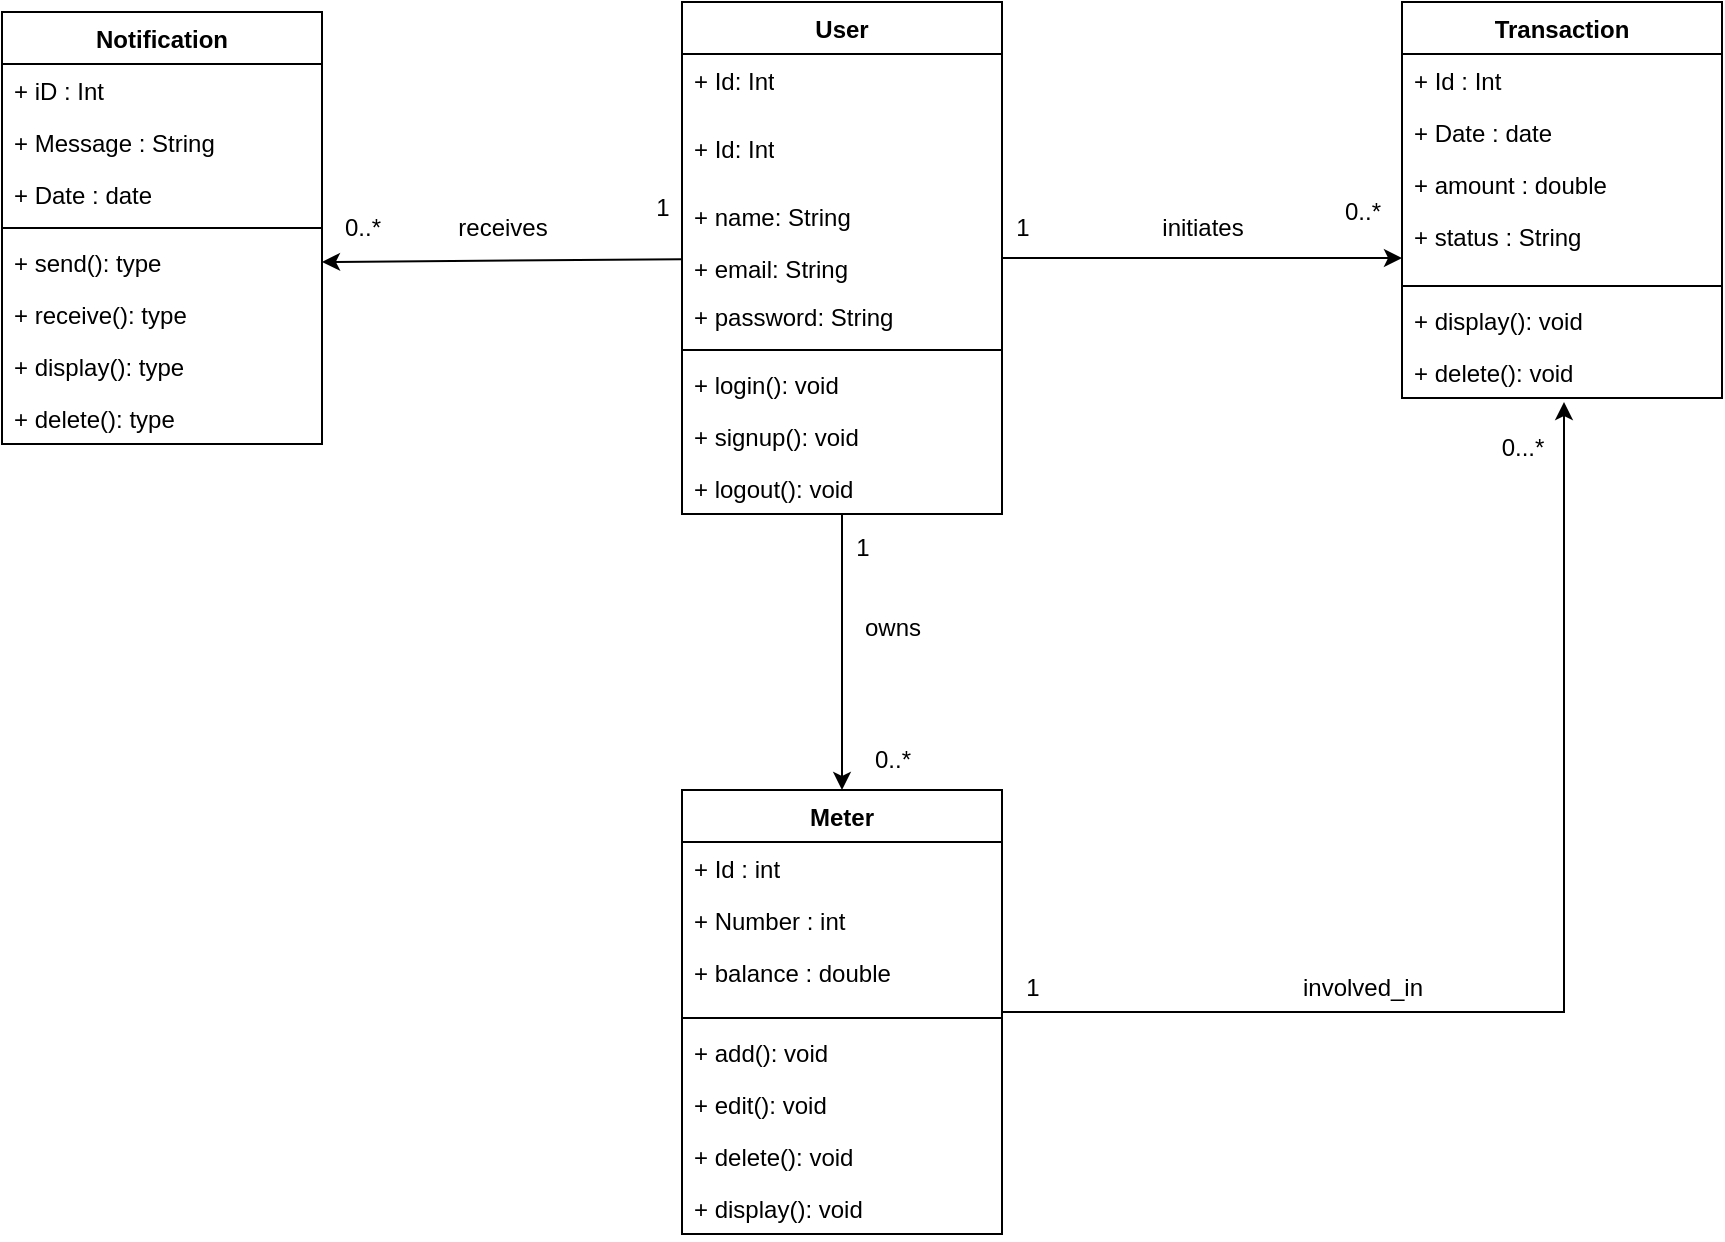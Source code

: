 <mxfile version="24.5.2" type="github" pages="2">
  <diagram name="Class diagram" id="x5jS6DDOzZaNUOksbPBv">
    <mxGraphModel dx="1709" dy="510" grid="1" gridSize="10" guides="1" tooltips="1" connect="1" arrows="1" fold="1" page="1" pageScale="1" pageWidth="827" pageHeight="1169" math="0" shadow="0">
      <root>
        <mxCell id="0" />
        <mxCell id="1" parent="0" />
        <mxCell id="uWp0Uo9V31Qal6kr--3S-42" style="edgeStyle=none;rounded=0;orthogonalLoop=1;jettySize=auto;html=1;entryX=0;entryY=0.706;entryDx=0;entryDy=0;entryPerimeter=0;" edge="1" parent="1" source="uWp0Uo9V31Qal6kr--3S-13" target="uWp0Uo9V31Qal6kr--3S-36">
          <mxGeometry relative="1" as="geometry" />
        </mxCell>

        <mxCell id="7zan73IVKM8f95HUfOZ3-7" style="edgeStyle=none;rounded=0;orthogonalLoop=1;jettySize=auto;html=1;entryX=0.5;entryY=0;entryDx=0;entryDy=0;" edge="1" parent="1" source="uWp0Uo9V31Qal6kr--3S-13" target="uWp0Uo9V31Qal6kr--3S-21">
          <mxGeometry relative="1" as="geometry" />
        </mxCell>
        <mxCell id="7zan73IVKM8f95HUfOZ3-13" style="edgeStyle=none;rounded=0;orthogonalLoop=1;jettySize=auto;html=1;entryX=1;entryY=0.5;entryDx=0;entryDy=0;" edge="1" parent="1" source="uWp0Uo9V31Qal6kr--3S-13" target="uWp0Uo9V31Qal6kr--3S-28">
          <mxGeometry relative="1" as="geometry" />
        </mxCell>
        <mxCell id="uWp0Uo9V31Qal6kr--3S-13" value="User" style="swimlane;fontStyle=1;align=center;verticalAlign=top;childLayout=stackLayout;horizontal=1;startSize=26;horizontalStack=0;resizeParent=1;resizeParentMax=0;resizeLast=0;collapsible=1;marginBottom=0;whiteSpace=wrap;html=1;" vertex="1" parent="1">
          <mxGeometry x="130" y="80" width="160" height="256" as="geometry" />
        </mxCell>
        <mxCell id="uWp0Uo9V31Qal6kr--3S-14" value="+ Id: Int" style="text;strokeColor=none;fillColor=none;align=left;verticalAlign=top;spacingLeft=4;spacingRight=4;overflow=hidden;rotatable=0;points=[[0,0.5],[1,0.5]];portConstraint=eastwest;whiteSpace=wrap;html=1;" vertex="1" parent="uWp0Uo9V31Qal6kr--3S-13">
          <mxGeometry y="26" width="160" height="34" as="geometry" />
        </mxCell>
        <mxCell id="uWp0Uo9V31Qal6kr--3S-41" value="+ Id: Int" style="text;strokeColor=none;fillColor=none;align=left;verticalAlign=top;spacingLeft=4;spacingRight=4;overflow=hidden;rotatable=0;points=[[0,0.5],[1,0.5]];portConstraint=eastwest;whiteSpace=wrap;html=1;" vertex="1" parent="uWp0Uo9V31Qal6kr--3S-13">
          <mxGeometry y="60" width="160" height="34" as="geometry" />
        </mxCell>
        <mxCell id="uWp0Uo9V31Qal6kr--3S-29" value="+ name: String" style="text;strokeColor=none;fillColor=none;align=left;verticalAlign=top;spacingLeft=4;spacingRight=4;overflow=hidden;rotatable=0;points=[[0,0.5],[1,0.5]];portConstraint=eastwest;whiteSpace=wrap;html=1;" vertex="1" parent="uWp0Uo9V31Qal6kr--3S-13">
          <mxGeometry y="94" width="160" height="26" as="geometry" />
        </mxCell>
        <mxCell id="uWp0Uo9V31Qal6kr--3S-16" value="+ email: String" style="text;strokeColor=none;fillColor=none;align=left;verticalAlign=top;spacingLeft=4;spacingRight=4;overflow=hidden;rotatable=0;points=[[0,0.5],[1,0.5]];portConstraint=eastwest;whiteSpace=wrap;html=1;" vertex="1" parent="uWp0Uo9V31Qal6kr--3S-13">
          <mxGeometry y="120" width="160" height="24" as="geometry" />
        </mxCell>
        <mxCell id="uWp0Uo9V31Qal6kr--3S-31" value="+ password: String" style="text;strokeColor=none;fillColor=none;align=left;verticalAlign=top;spacingLeft=4;spacingRight=4;overflow=hidden;rotatable=0;points=[[0,0.5],[1,0.5]];portConstraint=eastwest;whiteSpace=wrap;html=1;" vertex="1" parent="uWp0Uo9V31Qal6kr--3S-13">
          <mxGeometry y="144" width="160" height="26" as="geometry" />
        </mxCell>
        <mxCell id="uWp0Uo9V31Qal6kr--3S-15" value="" style="line;strokeWidth=1;fillColor=none;align=left;verticalAlign=middle;spacingTop=-1;spacingLeft=3;spacingRight=3;rotatable=0;labelPosition=right;points=[];portConstraint=eastwest;strokeColor=inherit;" vertex="1" parent="uWp0Uo9V31Qal6kr--3S-13">
          <mxGeometry y="170" width="160" height="8" as="geometry" />
        </mxCell>
        <mxCell id="uWp0Uo9V31Qal6kr--3S-30" value="+ login(): void" style="text;strokeColor=none;fillColor=none;align=left;verticalAlign=top;spacingLeft=4;spacingRight=4;overflow=hidden;rotatable=0;points=[[0,0.5],[1,0.5]];portConstraint=eastwest;whiteSpace=wrap;html=1;" vertex="1" parent="uWp0Uo9V31Qal6kr--3S-13">
          <mxGeometry y="178" width="160" height="26" as="geometry" />
        </mxCell>
        <mxCell id="uWp0Uo9V31Qal6kr--3S-39" value="+ signup(): void" style="text;strokeColor=none;fillColor=none;align=left;verticalAlign=top;spacingLeft=4;spacingRight=4;overflow=hidden;rotatable=0;points=[[0,0.5],[1,0.5]];portConstraint=eastwest;whiteSpace=wrap;html=1;" vertex="1" parent="uWp0Uo9V31Qal6kr--3S-13">
          <mxGeometry y="204" width="160" height="26" as="geometry" />
        </mxCell>
        <mxCell id="uWp0Uo9V31Qal6kr--3S-40" value="+ logout(): void" style="text;strokeColor=none;fillColor=none;align=left;verticalAlign=top;spacingLeft=4;spacingRight=4;overflow=hidden;rotatable=0;points=[[0,0.5],[1,0.5]];portConstraint=eastwest;whiteSpace=wrap;html=1;" vertex="1" parent="uWp0Uo9V31Qal6kr--3S-13">
          <mxGeometry y="230" width="160" height="26" as="geometry" />
        </mxCell>
        <mxCell id="uWp0Uo9V31Qal6kr--3S-17" value="Transaction" style="swimlane;fontStyle=1;align=center;verticalAlign=top;childLayout=stackLayout;horizontal=1;startSize=26;horizontalStack=0;resizeParent=1;resizeParentMax=0;resizeLast=0;collapsible=1;marginBottom=0;whiteSpace=wrap;html=1;" vertex="1" parent="1">
          <mxGeometry x="490" y="80" width="160" height="198" as="geometry" />
        </mxCell>
        <mxCell id="uWp0Uo9V31Qal6kr--3S-18" value="+ Id : Int" style="text;strokeColor=none;fillColor=none;align=left;verticalAlign=top;spacingLeft=4;spacingRight=4;overflow=hidden;rotatable=0;points=[[0,0.5],[1,0.5]];portConstraint=eastwest;whiteSpace=wrap;html=1;" vertex="1" parent="uWp0Uo9V31Qal6kr--3S-17">
          <mxGeometry y="26" width="160" height="26" as="geometry" />
        </mxCell>
        <mxCell id="uWp0Uo9V31Qal6kr--3S-35" value="+ Date : date" style="text;strokeColor=none;fillColor=none;align=left;verticalAlign=top;spacingLeft=4;spacingRight=4;overflow=hidden;rotatable=0;points=[[0,0.5],[1,0.5]];portConstraint=eastwest;whiteSpace=wrap;html=1;" vertex="1" parent="uWp0Uo9V31Qal6kr--3S-17">
          <mxGeometry y="52" width="160" height="26" as="geometry" />
        </mxCell>
        <mxCell id="uWp0Uo9V31Qal6kr--3S-34" value="+ amount : double" style="text;strokeColor=none;fillColor=none;align=left;verticalAlign=top;spacingLeft=4;spacingRight=4;overflow=hidden;rotatable=0;points=[[0,0.5],[1,0.5]];portConstraint=eastwest;whiteSpace=wrap;html=1;" vertex="1" parent="uWp0Uo9V31Qal6kr--3S-17">
          <mxGeometry y="78" width="160" height="26" as="geometry" />
        </mxCell>
        <mxCell id="uWp0Uo9V31Qal6kr--3S-36" value="+ status : String" style="text;strokeColor=none;fillColor=none;align=left;verticalAlign=top;spacingLeft=4;spacingRight=4;overflow=hidden;rotatable=0;points=[[0,0.5],[1,0.5]];portConstraint=eastwest;whiteSpace=wrap;html=1;" vertex="1" parent="uWp0Uo9V31Qal6kr--3S-17">
          <mxGeometry y="104" width="160" height="34" as="geometry" />
        </mxCell>
        <mxCell id="uWp0Uo9V31Qal6kr--3S-19" value="" style="line;strokeWidth=1;fillColor=none;align=left;verticalAlign=middle;spacingTop=-1;spacingLeft=3;spacingRight=3;rotatable=0;labelPosition=right;points=[];portConstraint=eastwest;strokeColor=inherit;" vertex="1" parent="uWp0Uo9V31Qal6kr--3S-17">
          <mxGeometry y="138" width="160" height="8" as="geometry" />
        </mxCell>
        <mxCell id="uWp0Uo9V31Qal6kr--3S-20" value="+ display(): void" style="text;strokeColor=none;fillColor=none;align=left;verticalAlign=top;spacingLeft=4;spacingRight=4;overflow=hidden;rotatable=0;points=[[0,0.5],[1,0.5]];portConstraint=eastwest;whiteSpace=wrap;html=1;" vertex="1" parent="uWp0Uo9V31Qal6kr--3S-17">
          <mxGeometry y="146" width="160" height="26" as="geometry" />
        </mxCell>
        <mxCell id="uWp0Uo9V31Qal6kr--3S-45" value="+ delete(): void" style="text;strokeColor=none;fillColor=none;align=left;verticalAlign=top;spacingLeft=4;spacingRight=4;overflow=hidden;rotatable=0;points=[[0,0.5],[1,0.5]];portConstraint=eastwest;whiteSpace=wrap;html=1;" vertex="1" parent="uWp0Uo9V31Qal6kr--3S-17">
          <mxGeometry y="172" width="160" height="26" as="geometry" />
        </mxCell>
        <mxCell id="uWp0Uo9V31Qal6kr--3S-21" value="Meter" style="swimlane;fontStyle=1;align=center;verticalAlign=top;childLayout=stackLayout;horizontal=1;startSize=26;horizontalStack=0;resizeParent=1;resizeParentMax=0;resizeLast=0;collapsible=1;marginBottom=0;whiteSpace=wrap;html=1;" vertex="1" parent="1">
          <mxGeometry x="130" y="474" width="160" height="222" as="geometry" />
        </mxCell>
        <mxCell id="uWp0Uo9V31Qal6kr--3S-22" value="+ Id : int" style="text;strokeColor=none;fillColor=none;align=left;verticalAlign=top;spacingLeft=4;spacingRight=4;overflow=hidden;rotatable=0;points=[[0,0.5],[1,0.5]];portConstraint=eastwest;whiteSpace=wrap;html=1;" vertex="1" parent="uWp0Uo9V31Qal6kr--3S-21">
          <mxGeometry y="26" width="160" height="26" as="geometry" />
        </mxCell>
        <mxCell id="uWp0Uo9V31Qal6kr--3S-32" value="+ Number : int" style="text;strokeColor=none;fillColor=none;align=left;verticalAlign=top;spacingLeft=4;spacingRight=4;overflow=hidden;rotatable=0;points=[[0,0.5],[1,0.5]];portConstraint=eastwest;whiteSpace=wrap;html=1;" vertex="1" parent="uWp0Uo9V31Qal6kr--3S-21">
          <mxGeometry y="52" width="160" height="26" as="geometry" />
        </mxCell>
        <mxCell id="uWp0Uo9V31Qal6kr--3S-33" value="+ balance : double" style="text;strokeColor=none;fillColor=none;align=left;verticalAlign=top;spacingLeft=4;spacingRight=4;overflow=hidden;rotatable=0;points=[[0,0.5],[1,0.5]];portConstraint=eastwest;whiteSpace=wrap;html=1;" vertex="1" parent="uWp0Uo9V31Qal6kr--3S-21">
          <mxGeometry y="78" width="160" height="32" as="geometry" />
        </mxCell>
        <mxCell id="uWp0Uo9V31Qal6kr--3S-23" value="" style="line;strokeWidth=1;fillColor=none;align=left;verticalAlign=middle;spacingTop=-1;spacingLeft=3;spacingRight=3;rotatable=0;labelPosition=right;points=[];portConstraint=eastwest;strokeColor=inherit;" vertex="1" parent="uWp0Uo9V31Qal6kr--3S-21">
          <mxGeometry y="110" width="160" height="8" as="geometry" />
        </mxCell>
        <mxCell id="uWp0Uo9V31Qal6kr--3S-24" value="+ add(): void" style="text;strokeColor=none;fillColor=none;align=left;verticalAlign=top;spacingLeft=4;spacingRight=4;overflow=hidden;rotatable=0;points=[[0,0.5],[1,0.5]];portConstraint=eastwest;whiteSpace=wrap;html=1;" vertex="1" parent="uWp0Uo9V31Qal6kr--3S-21">
          <mxGeometry y="118" width="160" height="26" as="geometry" />
        </mxCell>
        <mxCell id="7zan73IVKM8f95HUfOZ3-4" value="+ edit(): void" style="text;strokeColor=none;fillColor=none;align=left;verticalAlign=top;spacingLeft=4;spacingRight=4;overflow=hidden;rotatable=0;points=[[0,0.5],[1,0.5]];portConstraint=eastwest;whiteSpace=wrap;html=1;" vertex="1" parent="uWp0Uo9V31Qal6kr--3S-21">
          <mxGeometry y="144" width="160" height="26" as="geometry" />
        </mxCell>
        <mxCell id="7zan73IVKM8f95HUfOZ3-5" value="+ delete(): void" style="text;strokeColor=none;fillColor=none;align=left;verticalAlign=top;spacingLeft=4;spacingRight=4;overflow=hidden;rotatable=0;points=[[0,0.5],[1,0.5]];portConstraint=eastwest;whiteSpace=wrap;html=1;" vertex="1" parent="uWp0Uo9V31Qal6kr--3S-21">
          <mxGeometry y="170" width="160" height="26" as="geometry" />
        </mxCell>
        <mxCell id="7zan73IVKM8f95HUfOZ3-6" value="+ display(): void" style="text;strokeColor=none;fillColor=none;align=left;verticalAlign=top;spacingLeft=4;spacingRight=4;overflow=hidden;rotatable=0;points=[[0,0.5],[1,0.5]];portConstraint=eastwest;whiteSpace=wrap;html=1;" vertex="1" parent="uWp0Uo9V31Qal6kr--3S-21">
          <mxGeometry y="196" width="160" height="26" as="geometry" />
        </mxCell>
        <mxCell id="uWp0Uo9V31Qal6kr--3S-25" value="Notification&lt;div&gt;&lt;br&gt;&lt;/div&gt;" style="swimlane;fontStyle=1;align=center;verticalAlign=top;childLayout=stackLayout;horizontal=1;startSize=26;horizontalStack=0;resizeParent=1;resizeParentMax=0;resizeLast=0;collapsible=1;marginBottom=0;whiteSpace=wrap;html=1;" vertex="1" parent="1">
          <mxGeometry x="-210" y="85" width="160" height="216" as="geometry" />
        </mxCell>
        <mxCell id="uWp0Uo9V31Qal6kr--3S-26" value="+ iD : Int" style="text;strokeColor=none;fillColor=none;align=left;verticalAlign=top;spacingLeft=4;spacingRight=4;overflow=hidden;rotatable=0;points=[[0,0.5],[1,0.5]];portConstraint=eastwest;whiteSpace=wrap;html=1;" vertex="1" parent="uWp0Uo9V31Qal6kr--3S-25">
          <mxGeometry y="26" width="160" height="26" as="geometry" />
        </mxCell>
        <mxCell id="uWp0Uo9V31Qal6kr--3S-38" value="+ Message : String" style="text;strokeColor=none;fillColor=none;align=left;verticalAlign=top;spacingLeft=4;spacingRight=4;overflow=hidden;rotatable=0;points=[[0,0.5],[1,0.5]];portConstraint=eastwest;whiteSpace=wrap;html=1;" vertex="1" parent="uWp0Uo9V31Qal6kr--3S-25">
          <mxGeometry y="52" width="160" height="26" as="geometry" />
        </mxCell>
        <mxCell id="uWp0Uo9V31Qal6kr--3S-37" value="+ Date : date" style="text;strokeColor=none;fillColor=none;align=left;verticalAlign=top;spacingLeft=4;spacingRight=4;overflow=hidden;rotatable=0;points=[[0,0.5],[1,0.5]];portConstraint=eastwest;whiteSpace=wrap;html=1;" vertex="1" parent="uWp0Uo9V31Qal6kr--3S-25">
          <mxGeometry y="78" width="160" height="26" as="geometry" />
        </mxCell>
        <mxCell id="uWp0Uo9V31Qal6kr--3S-27" value="" style="line;strokeWidth=1;fillColor=none;align=left;verticalAlign=middle;spacingTop=-1;spacingLeft=3;spacingRight=3;rotatable=0;labelPosition=right;points=[];portConstraint=eastwest;strokeColor=inherit;" vertex="1" parent="uWp0Uo9V31Qal6kr--3S-25">
          <mxGeometry y="104" width="160" height="8" as="geometry" />
        </mxCell>
        <mxCell id="uWp0Uo9V31Qal6kr--3S-28" value="+ send(): type" style="text;strokeColor=none;fillColor=none;align=left;verticalAlign=top;spacingLeft=4;spacingRight=4;overflow=hidden;rotatable=0;points=[[0,0.5],[1,0.5]];portConstraint=eastwest;whiteSpace=wrap;html=1;" vertex="1" parent="uWp0Uo9V31Qal6kr--3S-25">
          <mxGeometry y="112" width="160" height="26" as="geometry" />
        </mxCell>
        <mxCell id="7zan73IVKM8f95HUfOZ3-1" value="+ receive(): type" style="text;strokeColor=none;fillColor=none;align=left;verticalAlign=top;spacingLeft=4;spacingRight=4;overflow=hidden;rotatable=0;points=[[0,0.5],[1,0.5]];portConstraint=eastwest;whiteSpace=wrap;html=1;" vertex="1" parent="uWp0Uo9V31Qal6kr--3S-25">
          <mxGeometry y="138" width="160" height="26" as="geometry" />
        </mxCell>
        <mxCell id="7zan73IVKM8f95HUfOZ3-2" value="+ display(): type" style="text;strokeColor=none;fillColor=none;align=left;verticalAlign=top;spacingLeft=4;spacingRight=4;overflow=hidden;rotatable=0;points=[[0,0.5],[1,0.5]];portConstraint=eastwest;whiteSpace=wrap;html=1;" vertex="1" parent="uWp0Uo9V31Qal6kr--3S-25">
          <mxGeometry y="164" width="160" height="26" as="geometry" />
        </mxCell>
        <mxCell id="7zan73IVKM8f95HUfOZ3-3" value="+ delete(): type" style="text;strokeColor=none;fillColor=none;align=left;verticalAlign=top;spacingLeft=4;spacingRight=4;overflow=hidden;rotatable=0;points=[[0,0.5],[1,0.5]];portConstraint=eastwest;whiteSpace=wrap;html=1;" vertex="1" parent="uWp0Uo9V31Qal6kr--3S-25">
          <mxGeometry y="190" width="160" height="26" as="geometry" />
        </mxCell>
        <mxCell id="uWp0Uo9V31Qal6kr--3S-43" value="1" style="text;html=1;align=center;verticalAlign=middle;resizable=0;points=[];autosize=1;strokeColor=none;fillColor=none;" vertex="1" parent="1">
          <mxGeometry x="285" y="178" width="30" height="30" as="geometry" />
        </mxCell>
        <mxCell id="uWp0Uo9V31Qal6kr--3S-44" value="0..*" style="text;html=1;align=center;verticalAlign=middle;resizable=0;points=[];autosize=1;strokeColor=none;fillColor=none;" vertex="1" parent="1">
          <mxGeometry x="450" y="170" width="40" height="30" as="geometry" />
        </mxCell>
        <mxCell id="7zan73IVKM8f95HUfOZ3-9" value="owns" style="text;html=1;align=center;verticalAlign=middle;resizable=0;points=[];autosize=1;strokeColor=none;fillColor=none;" vertex="1" parent="1">
          <mxGeometry x="210" y="378" width="50" height="30" as="geometry" />
        </mxCell>
        <mxCell id="7zan73IVKM8f95HUfOZ3-10" value="1" style="text;html=1;align=center;verticalAlign=middle;resizable=0;points=[];autosize=1;strokeColor=none;fillColor=none;" vertex="1" parent="1">
          <mxGeometry x="205" y="338" width="30" height="30" as="geometry" />
        </mxCell>
        <mxCell id="7zan73IVKM8f95HUfOZ3-11" value="0..*" style="text;html=1;align=center;verticalAlign=middle;resizable=0;points=[];autosize=1;strokeColor=none;fillColor=none;" vertex="1" parent="1">
          <mxGeometry x="215" y="444" width="40" height="30" as="geometry" />
        </mxCell>
        <mxCell id="7zan73IVKM8f95HUfOZ3-12" value="initiates" style="text;html=1;align=center;verticalAlign=middle;resizable=0;points=[];autosize=1;strokeColor=none;fillColor=none;" vertex="1" parent="1">
          <mxGeometry x="360" y="178" width="60" height="30" as="geometry" />
        </mxCell>
        <mxCell id="7zan73IVKM8f95HUfOZ3-14" value="1" style="text;html=1;align=center;verticalAlign=middle;resizable=0;points=[];autosize=1;strokeColor=none;fillColor=none;" vertex="1" parent="1">
          <mxGeometry x="105" y="168" width="30" height="30" as="geometry" />
        </mxCell>
        <mxCell id="7zan73IVKM8f95HUfOZ3-15" value="0..*" style="text;html=1;align=center;verticalAlign=middle;resizable=0;points=[];autosize=1;strokeColor=none;fillColor=none;" vertex="1" parent="1">
          <mxGeometry x="-50" y="178" width="40" height="30" as="geometry" />
        </mxCell>
        <mxCell id="7zan73IVKM8f95HUfOZ3-16" value="receives" style="text;html=1;align=center;verticalAlign=middle;resizable=0;points=[];autosize=1;strokeColor=none;fillColor=none;" vertex="1" parent="1">
          <mxGeometry x="5" y="178" width="70" height="30" as="geometry" />
        </mxCell>
        <mxCell id="7zan73IVKM8f95HUfOZ3-18" style="edgeStyle=none;rounded=0;orthogonalLoop=1;jettySize=auto;html=1;" edge="1" parent="1" source="uWp0Uo9V31Qal6kr--3S-21">
          <mxGeometry relative="1" as="geometry">
            <mxPoint x="571" y="280" as="targetPoint" />
            <Array as="points">
              <mxPoint x="571" y="585" />
            </Array>
          </mxGeometry>
        </mxCell>
        <mxCell id="7zan73IVKM8f95HUfOZ3-19" value="involved_in" style="text;html=1;align=center;verticalAlign=middle;resizable=0;points=[];autosize=1;strokeColor=none;fillColor=none;" vertex="1" parent="1">
          <mxGeometry x="430" y="558" width="80" height="30" as="geometry" />
        </mxCell>
        <mxCell id="7zan73IVKM8f95HUfOZ3-20" value="1" style="text;html=1;align=center;verticalAlign=middle;resizable=0;points=[];autosize=1;strokeColor=none;fillColor=none;" vertex="1" parent="1">
          <mxGeometry x="290" y="558" width="30" height="30" as="geometry" />
        </mxCell>
        <mxCell id="7zan73IVKM8f95HUfOZ3-21" value="0...*" style="text;html=1;align=center;verticalAlign=middle;resizable=0;points=[];autosize=1;strokeColor=none;fillColor=none;" vertex="1" parent="1">
          <mxGeometry x="530" y="288" width="40" height="30" as="geometry" />
        </mxCell>
      </root>
    </mxGraphModel>
  </diagram>
  <diagram id="taY0C0k7l8COqqXioe8I" name="Sequence diagram">
    <mxGraphModel grid="1" page="1" gridSize="10" guides="1" tooltips="1" connect="1" arrows="1" fold="1" pageScale="1" pageWidth="827" pageHeight="1169" math="0" shadow="0">
      <root>
        <mxCell id="0" />
        <mxCell id="1" parent="0" />
      </root>
    </mxGraphModel>
  </diagram>
</mxfile>
